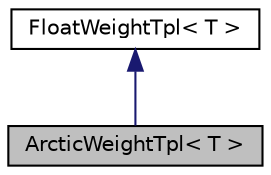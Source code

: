 digraph "ArcticWeightTpl&lt; T &gt;"
{
  edge [fontname="Helvetica",fontsize="10",labelfontname="Helvetica",labelfontsize="10"];
  node [fontname="Helvetica",fontsize="10",shape=record];
  Node2 [label="ArcticWeightTpl\< T \>",height=0.2,width=0.4,color="black", fillcolor="grey75", style="filled", fontcolor="black"];
  Node3 -> Node2 [dir="back",color="midnightblue",fontsize="10",style="solid",fontname="Helvetica"];
  Node3 [label="FloatWeightTpl\< T \>",height=0.2,width=0.4,color="black", fillcolor="white", style="filled",URL="$classFloatWeightTpl.html"];
}

